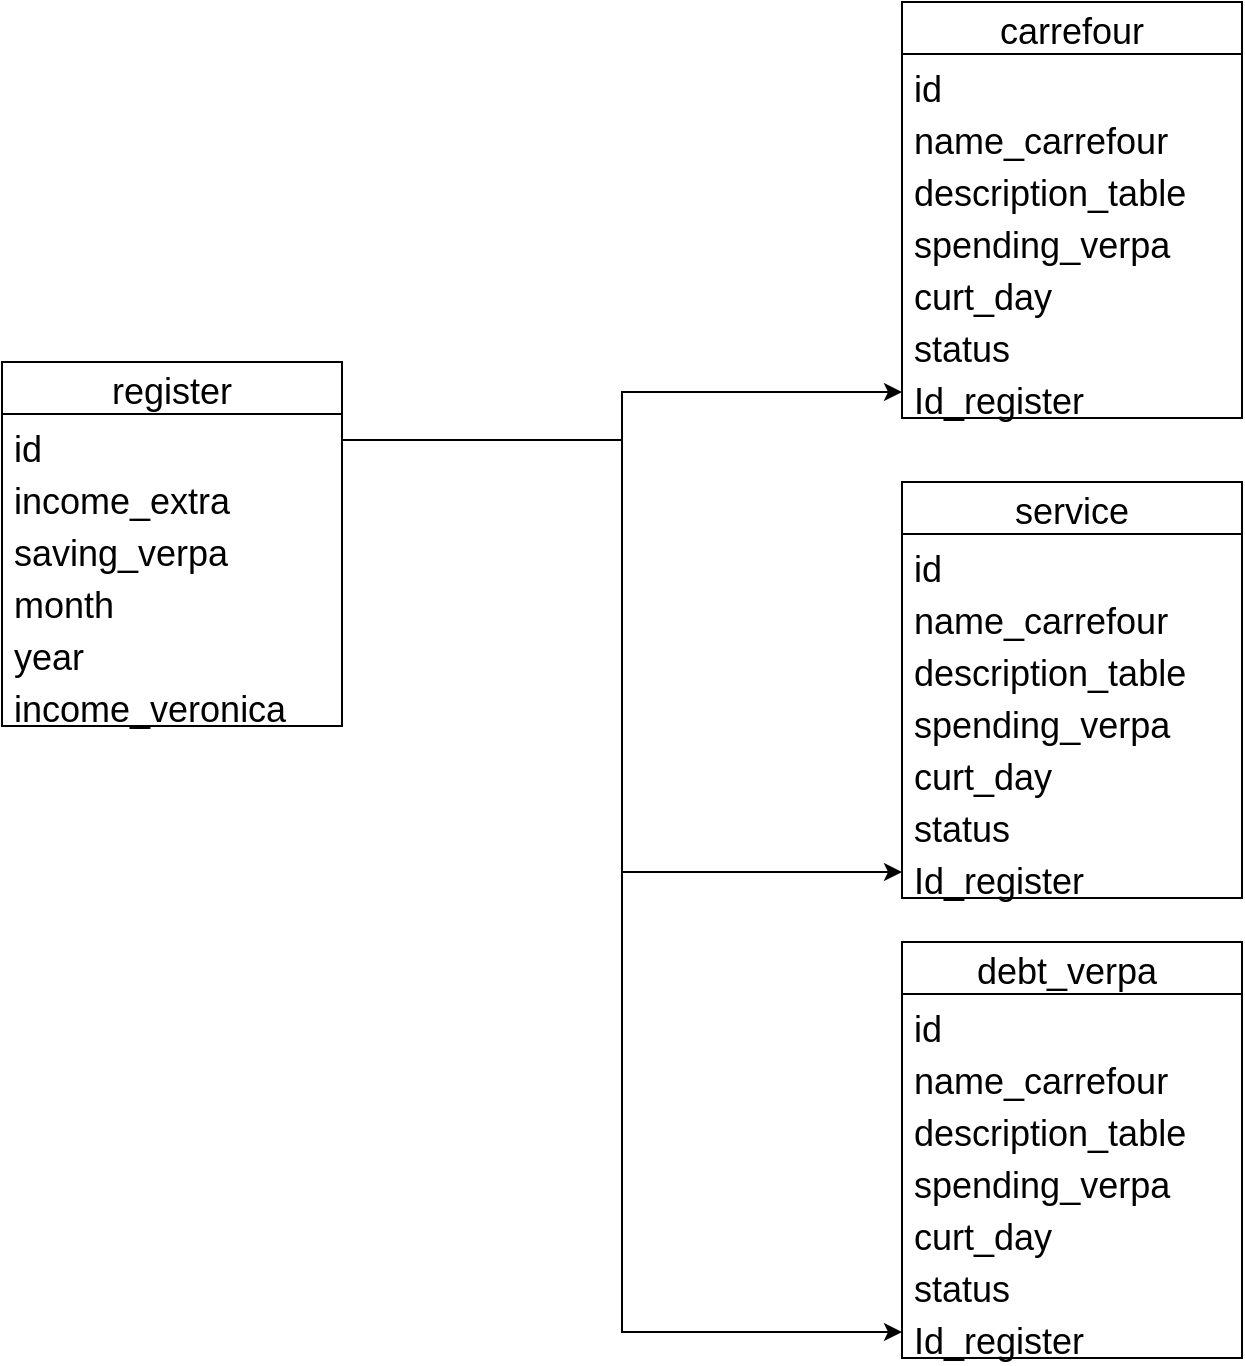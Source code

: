 <mxfile>
    <diagram id="Ecb7WcRWUcZXu_xm_uB8" name="modeloEntidadRelacion">
        <mxGraphModel dx="946" dy="677" grid="1" gridSize="10" guides="1" tooltips="1" connect="1" arrows="1" fold="1" page="1" pageScale="1" pageWidth="827" pageHeight="1169" math="0" shadow="0">
            <root>
                <mxCell id="0"/>
                <mxCell id="1" parent="0"/>
                <mxCell id="6" value="carrefour" style="swimlane;fontStyle=0;childLayout=stackLayout;horizontal=1;startSize=26;fillColor=none;horizontalStack=0;resizeParent=1;resizeParentMax=0;resizeLast=0;collapsible=1;marginBottom=0;fontSize=18;" parent="1" vertex="1">
                    <mxGeometry x="470" y="190" width="170" height="208" as="geometry"/>
                </mxCell>
                <mxCell id="7" value="id" style="text;strokeColor=none;fillColor=none;align=left;verticalAlign=top;spacingLeft=4;spacingRight=4;overflow=hidden;rotatable=0;points=[[0,0.5],[1,0.5]];portConstraint=eastwest;fontSize=18;" parent="6" vertex="1">
                    <mxGeometry y="26" width="170" height="26" as="geometry"/>
                </mxCell>
                <mxCell id="21" value="name_carrefour" style="text;strokeColor=none;fillColor=none;align=left;verticalAlign=top;spacingLeft=4;spacingRight=4;overflow=hidden;rotatable=0;points=[[0,0.5],[1,0.5]];portConstraint=eastwest;fontSize=18;" parent="6" vertex="1">
                    <mxGeometry y="52" width="170" height="26" as="geometry"/>
                </mxCell>
                <mxCell id="8" value="description_table" style="text;strokeColor=none;fillColor=none;align=left;verticalAlign=top;spacingLeft=4;spacingRight=4;overflow=hidden;rotatable=0;points=[[0,0.5],[1,0.5]];portConstraint=eastwest;fontSize=18;" parent="6" vertex="1">
                    <mxGeometry y="78" width="170" height="26" as="geometry"/>
                </mxCell>
                <mxCell id="24" value="spending_verpa" style="text;strokeColor=none;fillColor=none;align=left;verticalAlign=top;spacingLeft=4;spacingRight=4;overflow=hidden;rotatable=0;points=[[0,0.5],[1,0.5]];portConstraint=eastwest;fontSize=18;" parent="6" vertex="1">
                    <mxGeometry y="104" width="170" height="26" as="geometry"/>
                </mxCell>
                <mxCell id="26" value="curt_day" style="text;strokeColor=none;fillColor=none;align=left;verticalAlign=top;spacingLeft=4;spacingRight=4;overflow=hidden;rotatable=0;points=[[0,0.5],[1,0.5]];portConstraint=eastwest;fontSize=18;" parent="6" vertex="1">
                    <mxGeometry y="130" width="170" height="26" as="geometry"/>
                </mxCell>
                <mxCell id="25" value="status" style="text;strokeColor=none;fillColor=none;align=left;verticalAlign=top;spacingLeft=4;spacingRight=4;overflow=hidden;rotatable=0;points=[[0,0.5],[1,0.5]];portConstraint=eastwest;fontSize=18;" parent="6" vertex="1">
                    <mxGeometry y="156" width="170" height="26" as="geometry"/>
                </mxCell>
                <mxCell id="27" value="Id_register" style="text;strokeColor=none;fillColor=none;align=left;verticalAlign=top;spacingLeft=4;spacingRight=4;overflow=hidden;rotatable=0;points=[[0,0.5],[1,0.5]];portConstraint=eastwest;fontSize=18;" parent="6" vertex="1">
                    <mxGeometry y="182" width="170" height="26" as="geometry"/>
                </mxCell>
                <mxCell id="28" value="service" style="swimlane;fontStyle=0;childLayout=stackLayout;horizontal=1;startSize=26;fillColor=none;horizontalStack=0;resizeParent=1;resizeParentMax=0;resizeLast=0;collapsible=1;marginBottom=0;fontSize=18;" parent="1" vertex="1">
                    <mxGeometry x="470" y="430" width="170" height="208" as="geometry"/>
                </mxCell>
                <mxCell id="29" value="id" style="text;strokeColor=none;fillColor=none;align=left;verticalAlign=top;spacingLeft=4;spacingRight=4;overflow=hidden;rotatable=0;points=[[0,0.5],[1,0.5]];portConstraint=eastwest;fontSize=18;" parent="28" vertex="1">
                    <mxGeometry y="26" width="170" height="26" as="geometry"/>
                </mxCell>
                <mxCell id="30" value="name_carrefour" style="text;strokeColor=none;fillColor=none;align=left;verticalAlign=top;spacingLeft=4;spacingRight=4;overflow=hidden;rotatable=0;points=[[0,0.5],[1,0.5]];portConstraint=eastwest;fontSize=18;" parent="28" vertex="1">
                    <mxGeometry y="52" width="170" height="26" as="geometry"/>
                </mxCell>
                <mxCell id="31" value="description_table" style="text;strokeColor=none;fillColor=none;align=left;verticalAlign=top;spacingLeft=4;spacingRight=4;overflow=hidden;rotatable=0;points=[[0,0.5],[1,0.5]];portConstraint=eastwest;fontSize=18;" parent="28" vertex="1">
                    <mxGeometry y="78" width="170" height="26" as="geometry"/>
                </mxCell>
                <mxCell id="32" value="spending_verpa" style="text;strokeColor=none;fillColor=none;align=left;verticalAlign=top;spacingLeft=4;spacingRight=4;overflow=hidden;rotatable=0;points=[[0,0.5],[1,0.5]];portConstraint=eastwest;fontSize=18;" parent="28" vertex="1">
                    <mxGeometry y="104" width="170" height="26" as="geometry"/>
                </mxCell>
                <mxCell id="33" value="curt_day" style="text;strokeColor=none;fillColor=none;align=left;verticalAlign=top;spacingLeft=4;spacingRight=4;overflow=hidden;rotatable=0;points=[[0,0.5],[1,0.5]];portConstraint=eastwest;fontSize=18;" parent="28" vertex="1">
                    <mxGeometry y="130" width="170" height="26" as="geometry"/>
                </mxCell>
                <mxCell id="34" value="status" style="text;strokeColor=none;fillColor=none;align=left;verticalAlign=top;spacingLeft=4;spacingRight=4;overflow=hidden;rotatable=0;points=[[0,0.5],[1,0.5]];portConstraint=eastwest;fontSize=18;" parent="28" vertex="1">
                    <mxGeometry y="156" width="170" height="26" as="geometry"/>
                </mxCell>
                <mxCell id="35" value="Id_register" style="text;strokeColor=none;fillColor=none;align=left;verticalAlign=top;spacingLeft=4;spacingRight=4;overflow=hidden;rotatable=0;points=[[0,0.5],[1,0.5]];portConstraint=eastwest;fontSize=18;" parent="28" vertex="1">
                    <mxGeometry y="182" width="170" height="26" as="geometry"/>
                </mxCell>
                <mxCell id="36" value="debt_verpa " style="swimlane;fontStyle=0;childLayout=stackLayout;horizontal=1;startSize=26;fillColor=none;horizontalStack=0;resizeParent=1;resizeParentMax=0;resizeLast=0;collapsible=1;marginBottom=0;fontSize=18;" parent="1" vertex="1">
                    <mxGeometry x="470" y="660" width="170" height="208" as="geometry"/>
                </mxCell>
                <mxCell id="37" value="id" style="text;strokeColor=none;fillColor=none;align=left;verticalAlign=top;spacingLeft=4;spacingRight=4;overflow=hidden;rotatable=0;points=[[0,0.5],[1,0.5]];portConstraint=eastwest;fontSize=18;" parent="36" vertex="1">
                    <mxGeometry y="26" width="170" height="26" as="geometry"/>
                </mxCell>
                <mxCell id="38" value="name_carrefour" style="text;strokeColor=none;fillColor=none;align=left;verticalAlign=top;spacingLeft=4;spacingRight=4;overflow=hidden;rotatable=0;points=[[0,0.5],[1,0.5]];portConstraint=eastwest;fontSize=18;" parent="36" vertex="1">
                    <mxGeometry y="52" width="170" height="26" as="geometry"/>
                </mxCell>
                <mxCell id="39" value="description_table" style="text;strokeColor=none;fillColor=none;align=left;verticalAlign=top;spacingLeft=4;spacingRight=4;overflow=hidden;rotatable=0;points=[[0,0.5],[1,0.5]];portConstraint=eastwest;fontSize=18;" parent="36" vertex="1">
                    <mxGeometry y="78" width="170" height="26" as="geometry"/>
                </mxCell>
                <mxCell id="40" value="spending_verpa" style="text;strokeColor=none;fillColor=none;align=left;verticalAlign=top;spacingLeft=4;spacingRight=4;overflow=hidden;rotatable=0;points=[[0,0.5],[1,0.5]];portConstraint=eastwest;fontSize=18;" parent="36" vertex="1">
                    <mxGeometry y="104" width="170" height="26" as="geometry"/>
                </mxCell>
                <mxCell id="41" value="curt_day" style="text;strokeColor=none;fillColor=none;align=left;verticalAlign=top;spacingLeft=4;spacingRight=4;overflow=hidden;rotatable=0;points=[[0,0.5],[1,0.5]];portConstraint=eastwest;fontSize=18;" parent="36" vertex="1">
                    <mxGeometry y="130" width="170" height="26" as="geometry"/>
                </mxCell>
                <mxCell id="42" value="status" style="text;strokeColor=none;fillColor=none;align=left;verticalAlign=top;spacingLeft=4;spacingRight=4;overflow=hidden;rotatable=0;points=[[0,0.5],[1,0.5]];portConstraint=eastwest;fontSize=18;" parent="36" vertex="1">
                    <mxGeometry y="156" width="170" height="26" as="geometry"/>
                </mxCell>
                <mxCell id="43" value="Id_register" style="text;strokeColor=none;fillColor=none;align=left;verticalAlign=top;spacingLeft=4;spacingRight=4;overflow=hidden;rotatable=0;points=[[0,0.5],[1,0.5]];portConstraint=eastwest;fontSize=18;" parent="36" vertex="1">
                    <mxGeometry y="182" width="170" height="26" as="geometry"/>
                </mxCell>
                <mxCell id="44" value="register" style="swimlane;fontStyle=0;childLayout=stackLayout;horizontal=1;startSize=26;fillColor=none;horizontalStack=0;resizeParent=1;resizeParentMax=0;resizeLast=0;collapsible=1;marginBottom=0;fontSize=18;" parent="1" vertex="1">
                    <mxGeometry x="20" y="370" width="170" height="182" as="geometry"/>
                </mxCell>
                <mxCell id="46" value="id" style="text;strokeColor=none;fillColor=none;align=left;verticalAlign=top;spacingLeft=4;spacingRight=4;overflow=hidden;rotatable=0;points=[[0,0.5],[1,0.5]];portConstraint=eastwest;fontSize=18;" parent="44" vertex="1">
                    <mxGeometry y="26" width="170" height="26" as="geometry"/>
                </mxCell>
                <mxCell id="47" value="income_extra" style="text;strokeColor=none;fillColor=none;align=left;verticalAlign=top;spacingLeft=4;spacingRight=4;overflow=hidden;rotatable=0;points=[[0,0.5],[1,0.5]];portConstraint=eastwest;fontSize=18;" parent="44" vertex="1">
                    <mxGeometry y="52" width="170" height="26" as="geometry"/>
                </mxCell>
                <mxCell id="48" value="saving_verpa" style="text;strokeColor=none;fillColor=none;align=left;verticalAlign=top;spacingLeft=4;spacingRight=4;overflow=hidden;rotatable=0;points=[[0,0.5],[1,0.5]];portConstraint=eastwest;fontSize=18;" parent="44" vertex="1">
                    <mxGeometry y="78" width="170" height="26" as="geometry"/>
                </mxCell>
                <mxCell id="49" value="month" style="text;strokeColor=none;fillColor=none;align=left;verticalAlign=top;spacingLeft=4;spacingRight=4;overflow=hidden;rotatable=0;points=[[0,0.5],[1,0.5]];portConstraint=eastwest;fontSize=18;" parent="44" vertex="1">
                    <mxGeometry y="104" width="170" height="26" as="geometry"/>
                </mxCell>
                <mxCell id="50" value="year" style="text;strokeColor=none;fillColor=none;align=left;verticalAlign=top;spacingLeft=4;spacingRight=4;overflow=hidden;rotatable=0;points=[[0,0.5],[1,0.5]];portConstraint=eastwest;fontSize=18;" parent="44" vertex="1">
                    <mxGeometry y="130" width="170" height="26" as="geometry"/>
                </mxCell>
                <mxCell id="45" value="income_veronica" style="text;strokeColor=none;fillColor=none;align=left;verticalAlign=top;spacingLeft=4;spacingRight=4;overflow=hidden;rotatable=0;points=[[0,0.5],[1,0.5]];portConstraint=eastwest;fontSize=18;" parent="44" vertex="1">
                    <mxGeometry y="156" width="170" height="26" as="geometry"/>
                </mxCell>
                <mxCell id="55" style="edgeStyle=orthogonalEdgeStyle;rounded=0;orthogonalLoop=1;jettySize=auto;html=1;entryX=0;entryY=0.5;entryDx=0;entryDy=0;fontSize=18;" parent="1" source="46" target="27" edge="1">
                    <mxGeometry relative="1" as="geometry"/>
                </mxCell>
                <mxCell id="56" style="edgeStyle=orthogonalEdgeStyle;rounded=0;orthogonalLoop=1;jettySize=auto;html=1;fontSize=18;" parent="1" source="46" target="35" edge="1">
                    <mxGeometry relative="1" as="geometry"/>
                </mxCell>
                <mxCell id="57" style="edgeStyle=orthogonalEdgeStyle;rounded=0;orthogonalLoop=1;jettySize=auto;html=1;fontSize=18;" parent="1" source="46" target="43" edge="1">
                    <mxGeometry relative="1" as="geometry"/>
                </mxCell>
            </root>
        </mxGraphModel>
    </diagram>
</mxfile>
